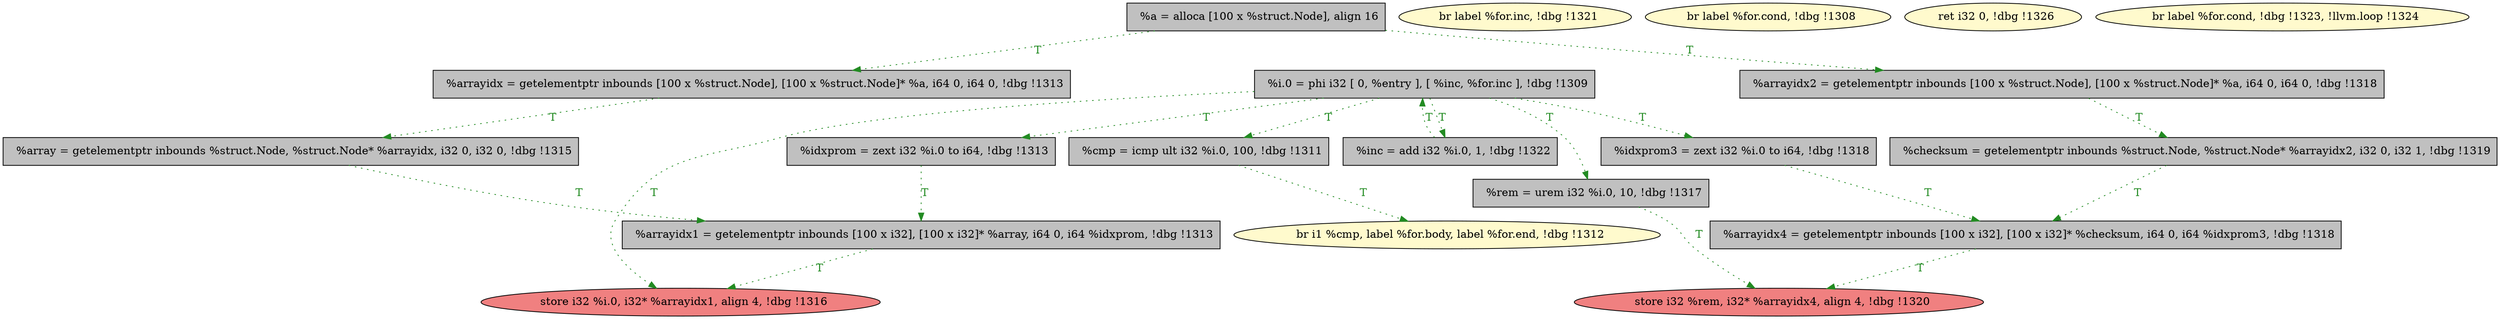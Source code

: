 
digraph G {


node34 [fillcolor=lightcoral,label="  store i32 %rem, i32* %arrayidx4, align 4, !dbg !1320",shape=ellipse,style=filled ]
node32 [fillcolor=grey,label="  %arrayidx2 = getelementptr inbounds [100 x %struct.Node], [100 x %struct.Node]* %a, i64 0, i64 0, !dbg !1318",shape=rectangle,style=filled ]
node19 [fillcolor=lemonchiffon,label="  br label %for.inc, !dbg !1321",shape=ellipse,style=filled ]
node24 [fillcolor=lemonchiffon,label="  br label %for.cond, !dbg !1308",shape=ellipse,style=filled ]
node18 [fillcolor=lemonchiffon,label="  br i1 %cmp, label %for.body, label %for.end, !dbg !1312",shape=ellipse,style=filled ]
node33 [fillcolor=grey,label="  %arrayidx4 = getelementptr inbounds [100 x i32], [100 x i32]* %checksum, i64 0, i64 %idxprom3, !dbg !1318",shape=rectangle,style=filled ]
node22 [fillcolor=grey,label="  %i.0 = phi i32 [ 0, %entry ], [ %inc, %for.inc ], !dbg !1309",shape=rectangle,style=filled ]
node31 [fillcolor=grey,label="  %rem = urem i32 %i.0, 10, !dbg !1317",shape=rectangle,style=filled ]
node17 [fillcolor=grey,label="  %arrayidx = getelementptr inbounds [100 x %struct.Node], [100 x %struct.Node]* %a, i64 0, i64 0, !dbg !1313",shape=rectangle,style=filled ]
node23 [fillcolor=grey,label="  %cmp = icmp ult i32 %i.0, 100, !dbg !1311",shape=rectangle,style=filled ]
node20 [fillcolor=grey,label="  %checksum = getelementptr inbounds %struct.Node, %struct.Node* %arrayidx2, i32 0, i32 1, !dbg !1319",shape=rectangle,style=filled ]
node29 [fillcolor=grey,label="  %array = getelementptr inbounds %struct.Node, %struct.Node* %arrayidx, i32 0, i32 0, !dbg !1315",shape=rectangle,style=filled ]
node21 [fillcolor=grey,label="  %idxprom3 = zext i32 %i.0 to i64, !dbg !1318",shape=rectangle,style=filled ]
node25 [fillcolor=grey,label="  %a = alloca [100 x %struct.Node], align 16",shape=rectangle,style=filled ]
node15 [fillcolor=lemonchiffon,label="  ret i32 0, !dbg !1326",shape=ellipse,style=filled ]
node26 [fillcolor=lemonchiffon,label="  br label %for.cond, !dbg !1323, !llvm.loop !1324",shape=ellipse,style=filled ]
node16 [fillcolor=grey,label="  %inc = add i32 %i.0, 1, !dbg !1322",shape=rectangle,style=filled ]
node27 [fillcolor=grey,label="  %arrayidx1 = getelementptr inbounds [100 x i32], [100 x i32]* %array, i64 0, i64 %idxprom, !dbg !1313",shape=rectangle,style=filled ]
node28 [fillcolor=lightcoral,label="  store i32 %i.0, i32* %arrayidx1, align 4, !dbg !1316",shape=ellipse,style=filled ]
node30 [fillcolor=grey,label="  %idxprom = zext i32 %i.0 to i64, !dbg !1313",shape=rectangle,style=filled ]

node27->node28 [style=dotted,color=forestgreen,label="T",fontcolor=forestgreen ]
node16->node22 [style=dotted,color=forestgreen,label="T",fontcolor=forestgreen ]
node22->node21 [style=dotted,color=forestgreen,label="T",fontcolor=forestgreen ]
node22->node28 [style=dotted,color=forestgreen,label="T",fontcolor=forestgreen ]
node29->node27 [style=dotted,color=forestgreen,label="T",fontcolor=forestgreen ]
node22->node23 [style=dotted,color=forestgreen,label="T",fontcolor=forestgreen ]
node25->node17 [style=dotted,color=forestgreen,label="T",fontcolor=forestgreen ]
node33->node34 [style=dotted,color=forestgreen,label="T",fontcolor=forestgreen ]
node17->node29 [style=dotted,color=forestgreen,label="T",fontcolor=forestgreen ]
node31->node34 [style=dotted,color=forestgreen,label="T",fontcolor=forestgreen ]
node21->node33 [style=dotted,color=forestgreen,label="T",fontcolor=forestgreen ]
node22->node31 [style=dotted,color=forestgreen,label="T",fontcolor=forestgreen ]
node32->node20 [style=dotted,color=forestgreen,label="T",fontcolor=forestgreen ]
node22->node30 [style=dotted,color=forestgreen,label="T",fontcolor=forestgreen ]
node22->node16 [style=dotted,color=forestgreen,label="T",fontcolor=forestgreen ]
node23->node18 [style=dotted,color=forestgreen,label="T",fontcolor=forestgreen ]
node20->node33 [style=dotted,color=forestgreen,label="T",fontcolor=forestgreen ]
node30->node27 [style=dotted,color=forestgreen,label="T",fontcolor=forestgreen ]
node25->node32 [style=dotted,color=forestgreen,label="T",fontcolor=forestgreen ]


}
